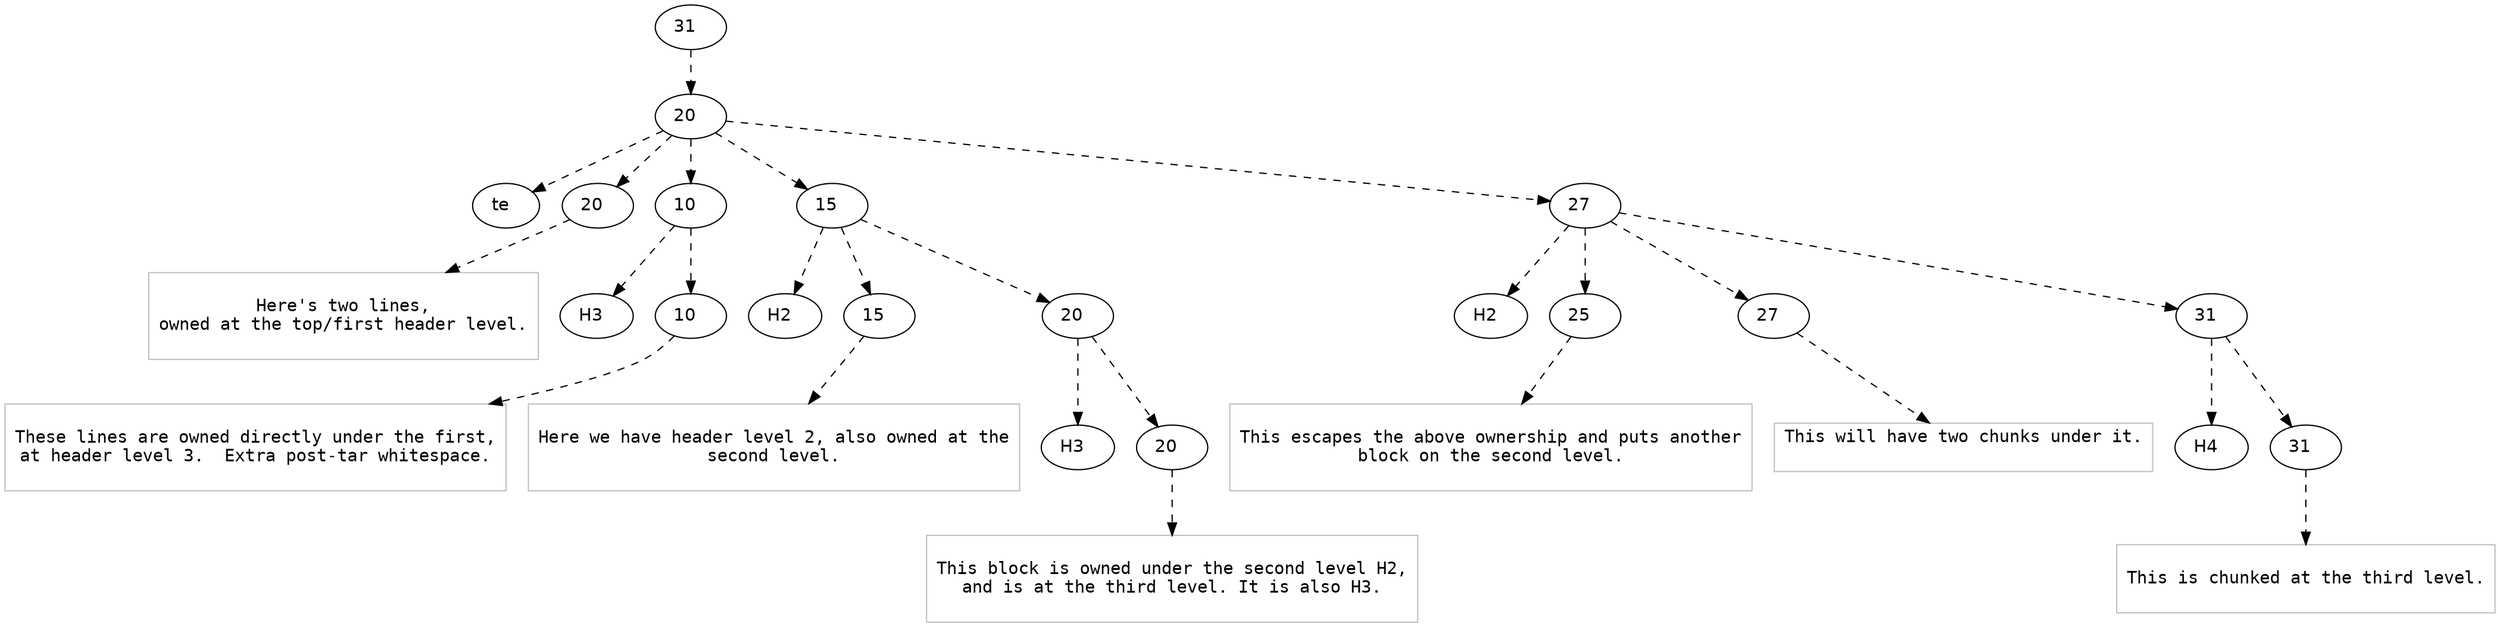 digraph hierarchy {

node [fontname=Helvetica]
edge [style=dashed]

doc_0 [label="31  "]

doc_0 -> { section_1}
{rank=same; section_1}

section_1 [label="20  "]

section_1 -> { header_2 block_3 section_4 section_5 section_6}
{rank=same; header_2 block_3 section_4 section_5 section_6}

header_2 [label="te  "]
block_3 [label="20  "]
section_4 [label="10  "]
section_5 [label="15  "]
section_6 [label="27  "]


block_3 -> leaf_7
leaf_7  [color=Gray,shape=rectangle,fontname=Inconsolata,label="
Here's two lines,
owned at the top/first header level.

"]section_4 -> { header_8 block_9}
{rank=same; header_8 block_9}

header_8 [label="H3  "]
block_9 [label="10  "]


block_9 -> leaf_10
leaf_10  [color=Gray,shape=rectangle,fontname=Inconsolata,label="
These lines are owned directly under the first,
at header level 3.  Extra post-tar whitespace.

"]section_5 -> { header_11 block_12 section_13}
{rank=same; header_11 block_12 section_13}

header_11 [label="H2  "]
block_12 [label="15  "]
section_13 [label="20  "]


block_12 -> leaf_14
leaf_14  [color=Gray,shape=rectangle,fontname=Inconsolata,label="
Here we have header level 2, also owned at the
second level.

"]section_13 -> { header_15 block_16}
{rank=same; header_15 block_16}

header_15 [label="H3  "]
block_16 [label="20  "]


block_16 -> leaf_17
leaf_17  [color=Gray,shape=rectangle,fontname=Inconsolata,label="
This block is owned under the second level H2,
and is at the third level. It is also H3.

"]section_6 -> { header_18 block_19 block_20 section_21}
{rank=same; header_18 block_19 block_20 section_21}

header_18 [label="H2  "]
block_19 [label="25  "]
block_20 [label="27  "]
section_21 [label="31  "]


block_19 -> leaf_22
leaf_22  [color=Gray,shape=rectangle,fontname=Inconsolata,label="
This escapes the above ownership and puts another
block on the second level.

"]
block_20 -> leaf_23
leaf_23  [color=Gray,shape=rectangle,fontname=Inconsolata,label="This will have two chunks under it.

"]section_21 -> { header_24 block_25}
{rank=same; header_24 block_25}

header_24 [label="H4  "]
block_25 [label="31  "]


block_25 -> leaf_26
leaf_26  [color=Gray,shape=rectangle,fontname=Inconsolata,label="
This is chunked at the third level.

"]
}
